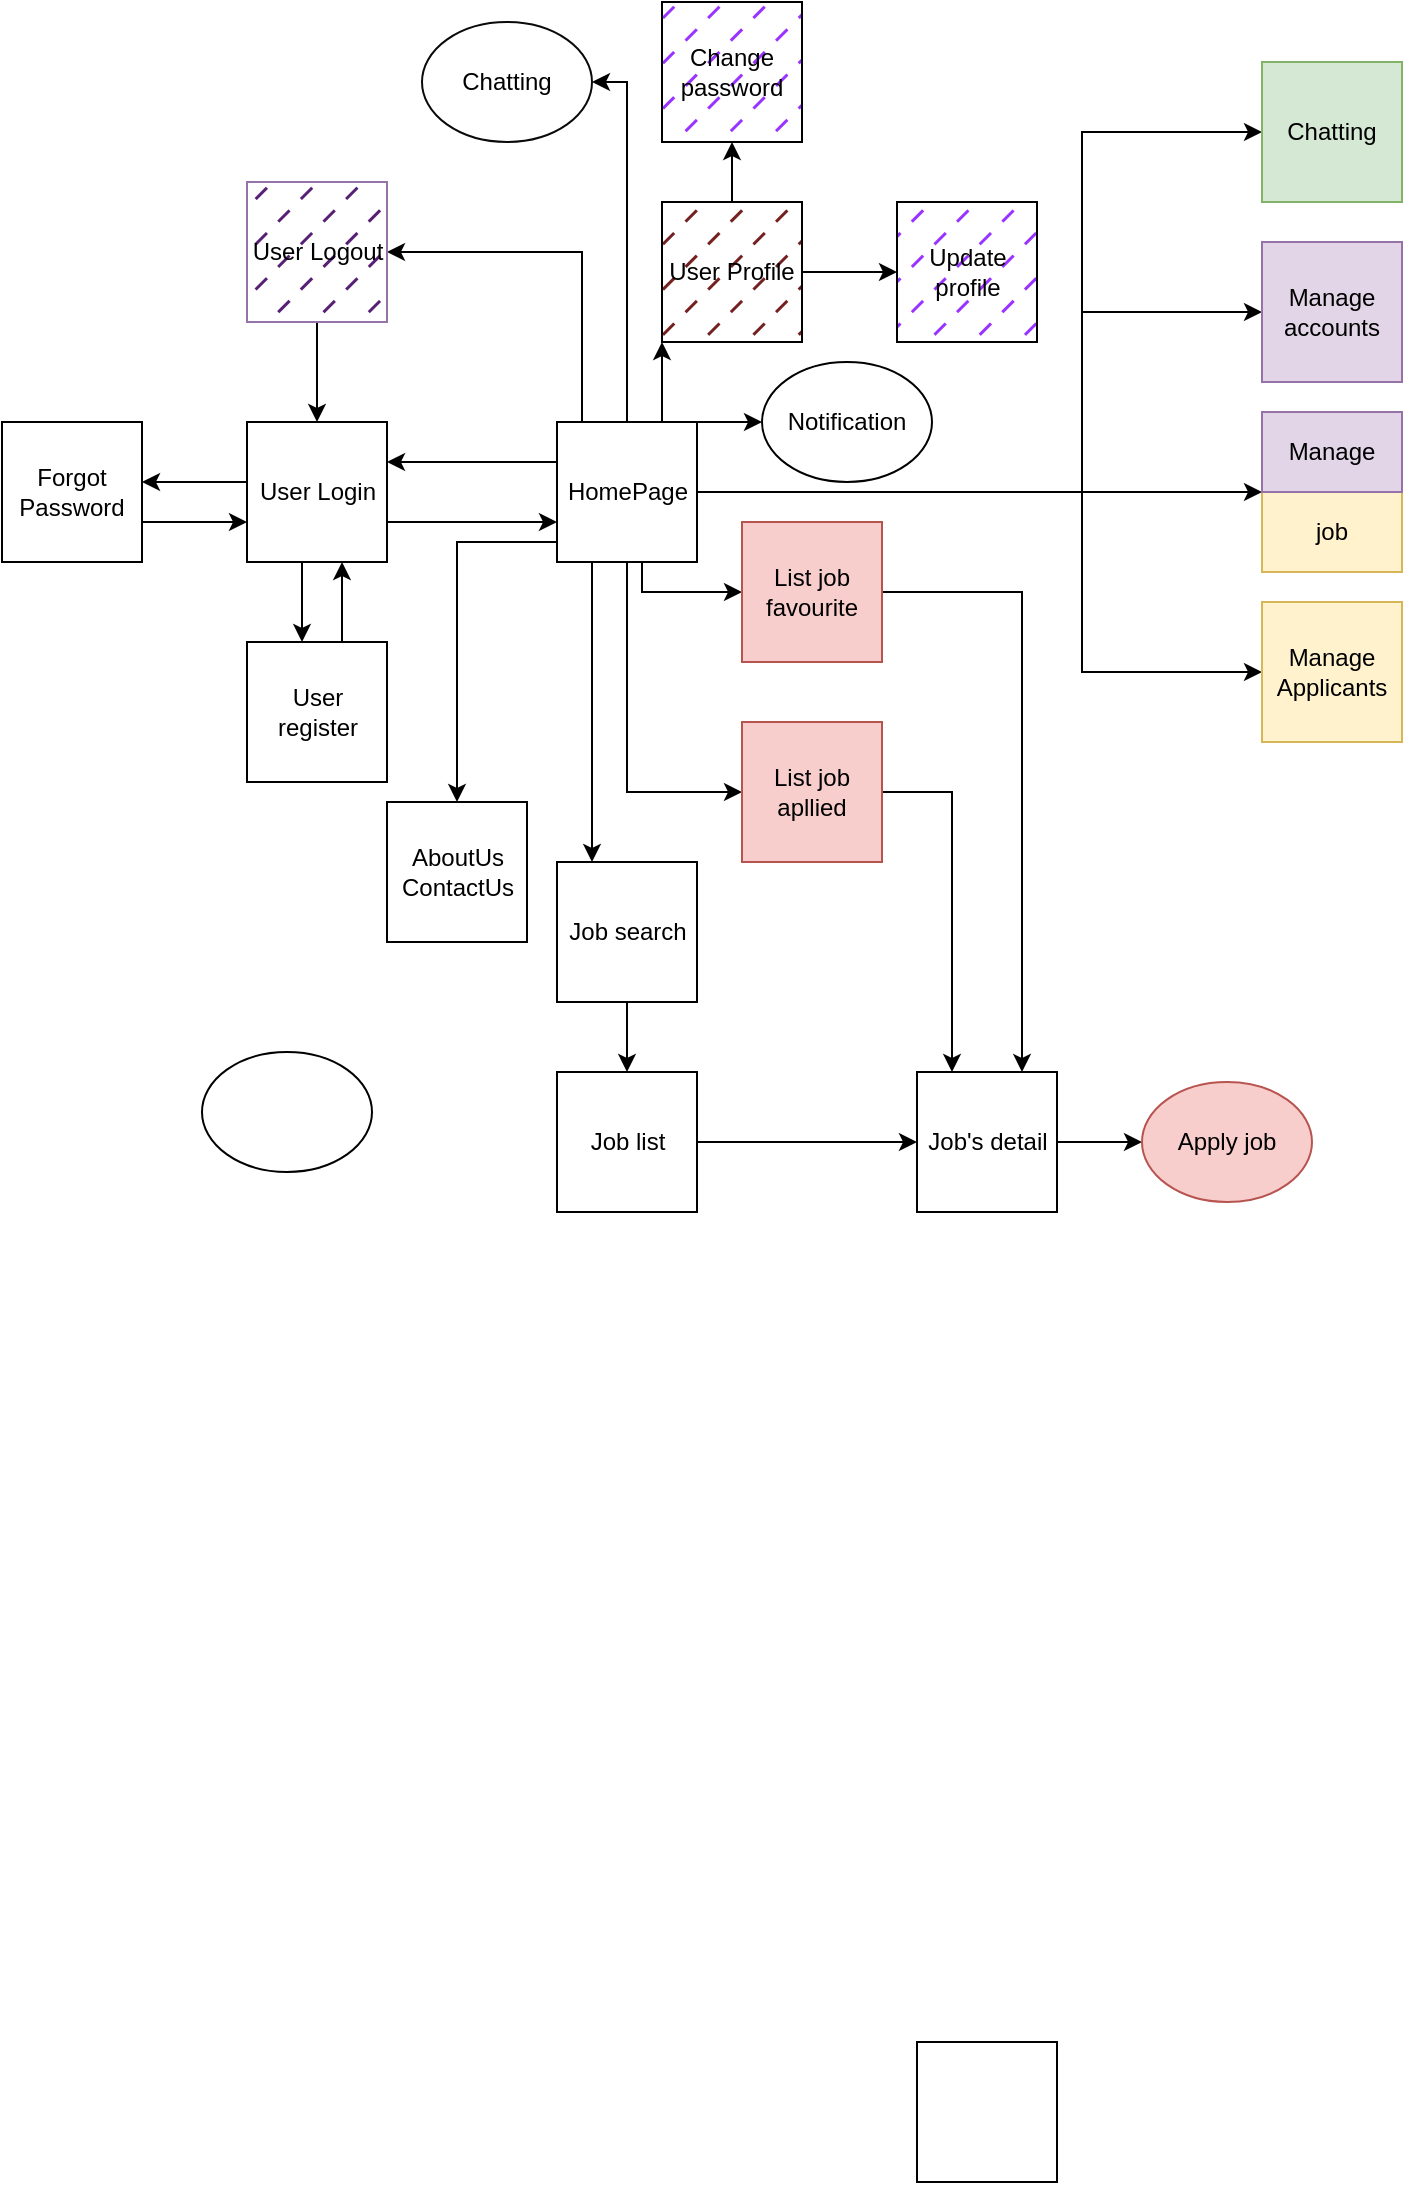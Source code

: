 <mxfile version="22.1.21" type="github">
  <diagram name="Trang-1" id="DwMynhKnTojVxTFCjsAo">
    <mxGraphModel dx="1101" dy="1813" grid="1" gridSize="10" guides="1" tooltips="1" connect="1" arrows="1" fold="1" page="1" pageScale="1" pageWidth="827" pageHeight="1169" math="0" shadow="0">
      <root>
        <mxCell id="0" />
        <mxCell id="1" parent="0" />
        <mxCell id="rk8uSaijc1zRN3GsCyd2-28" style="edgeStyle=orthogonalEdgeStyle;rounded=0;orthogonalLoop=1;jettySize=auto;html=1;entryX=1;entryY=0.5;entryDx=0;entryDy=0;" edge="1" parent="1" source="rk8uSaijc1zRN3GsCyd2-1" target="rk8uSaijc1zRN3GsCyd2-21">
          <mxGeometry relative="1" as="geometry">
            <Array as="points">
              <mxPoint x="360" y="115" />
            </Array>
          </mxGeometry>
        </mxCell>
        <mxCell id="rk8uSaijc1zRN3GsCyd2-42" style="edgeStyle=orthogonalEdgeStyle;rounded=0;orthogonalLoop=1;jettySize=auto;html=1;entryX=0;entryY=1;entryDx=0;entryDy=0;" edge="1" parent="1" source="rk8uSaijc1zRN3GsCyd2-1" target="rk8uSaijc1zRN3GsCyd2-10">
          <mxGeometry relative="1" as="geometry">
            <Array as="points">
              <mxPoint x="400" y="190" />
              <mxPoint x="400" y="190" />
            </Array>
          </mxGeometry>
        </mxCell>
        <mxCell id="rk8uSaijc1zRN3GsCyd2-47" style="edgeStyle=orthogonalEdgeStyle;rounded=0;orthogonalLoop=1;jettySize=auto;html=1;entryX=0.5;entryY=0;entryDx=0;entryDy=0;" edge="1" parent="1" source="rk8uSaijc1zRN3GsCyd2-1" target="rk8uSaijc1zRN3GsCyd2-3">
          <mxGeometry relative="1" as="geometry">
            <Array as="points">
              <mxPoint x="297" y="260" />
            </Array>
          </mxGeometry>
        </mxCell>
        <mxCell id="rk8uSaijc1zRN3GsCyd2-59" style="edgeStyle=orthogonalEdgeStyle;rounded=0;orthogonalLoop=1;jettySize=auto;html=1;entryX=0;entryY=0.5;entryDx=0;entryDy=0;" edge="1" parent="1" source="rk8uSaijc1zRN3GsCyd2-1" target="rk8uSaijc1zRN3GsCyd2-18">
          <mxGeometry relative="1" as="geometry">
            <Array as="points">
              <mxPoint x="610" y="235" />
              <mxPoint x="610" y="145" />
            </Array>
          </mxGeometry>
        </mxCell>
        <mxCell id="rk8uSaijc1zRN3GsCyd2-60" style="edgeStyle=orthogonalEdgeStyle;rounded=0;orthogonalLoop=1;jettySize=auto;html=1;entryX=0;entryY=0.5;entryDx=0;entryDy=0;" edge="1" parent="1" source="rk8uSaijc1zRN3GsCyd2-1" target="rk8uSaijc1zRN3GsCyd2-12">
          <mxGeometry relative="1" as="geometry">
            <mxPoint x="610" y="320" as="targetPoint" />
            <Array as="points">
              <mxPoint x="610" y="235" />
              <mxPoint x="610" y="325" />
            </Array>
          </mxGeometry>
        </mxCell>
        <mxCell id="rk8uSaijc1zRN3GsCyd2-61" style="edgeStyle=orthogonalEdgeStyle;rounded=0;orthogonalLoop=1;jettySize=auto;html=1;entryX=1;entryY=0.5;entryDx=0;entryDy=0;" edge="1" parent="1" source="rk8uSaijc1zRN3GsCyd2-1" target="rk8uSaijc1zRN3GsCyd2-22">
          <mxGeometry relative="1" as="geometry">
            <Array as="points">
              <mxPoint x="383" y="30" />
            </Array>
          </mxGeometry>
        </mxCell>
        <mxCell id="rk8uSaijc1zRN3GsCyd2-62" style="edgeStyle=orthogonalEdgeStyle;rounded=0;orthogonalLoop=1;jettySize=auto;html=1;entryX=0.25;entryY=0;entryDx=0;entryDy=0;" edge="1" parent="1" source="rk8uSaijc1zRN3GsCyd2-1" target="rk8uSaijc1zRN3GsCyd2-5">
          <mxGeometry relative="1" as="geometry">
            <Array as="points">
              <mxPoint x="365" y="290" />
              <mxPoint x="365" y="290" />
            </Array>
          </mxGeometry>
        </mxCell>
        <mxCell id="rk8uSaijc1zRN3GsCyd2-63" style="edgeStyle=orthogonalEdgeStyle;rounded=0;orthogonalLoop=1;jettySize=auto;html=1;entryX=0;entryY=0.5;entryDx=0;entryDy=0;" edge="1" parent="1" source="rk8uSaijc1zRN3GsCyd2-1" target="rk8uSaijc1zRN3GsCyd2-16">
          <mxGeometry relative="1" as="geometry">
            <Array as="points">
              <mxPoint x="390" y="285" />
            </Array>
          </mxGeometry>
        </mxCell>
        <mxCell id="rk8uSaijc1zRN3GsCyd2-64" style="edgeStyle=orthogonalEdgeStyle;rounded=0;orthogonalLoop=1;jettySize=auto;html=1;entryX=0;entryY=0.5;entryDx=0;entryDy=0;" edge="1" parent="1" source="rk8uSaijc1zRN3GsCyd2-1" target="rk8uSaijc1zRN3GsCyd2-17">
          <mxGeometry relative="1" as="geometry">
            <Array as="points">
              <mxPoint x="383" y="385" />
            </Array>
          </mxGeometry>
        </mxCell>
        <mxCell id="rk8uSaijc1zRN3GsCyd2-67" style="edgeStyle=orthogonalEdgeStyle;rounded=0;orthogonalLoop=1;jettySize=auto;html=1;" edge="1" parent="1" source="rk8uSaijc1zRN3GsCyd2-1" target="rk8uSaijc1zRN3GsCyd2-25">
          <mxGeometry relative="1" as="geometry">
            <Array as="points">
              <mxPoint x="430" y="200" />
              <mxPoint x="430" y="200" />
            </Array>
          </mxGeometry>
        </mxCell>
        <mxCell id="rk8uSaijc1zRN3GsCyd2-69" style="edgeStyle=orthogonalEdgeStyle;rounded=0;orthogonalLoop=1;jettySize=auto;html=1;entryX=0;entryY=0.5;entryDx=0;entryDy=0;" edge="1" parent="1" source="rk8uSaijc1zRN3GsCyd2-1" target="rk8uSaijc1zRN3GsCyd2-19">
          <mxGeometry relative="1" as="geometry">
            <Array as="points">
              <mxPoint x="610" y="235" />
              <mxPoint x="610" y="55" />
            </Array>
          </mxGeometry>
        </mxCell>
        <mxCell id="rk8uSaijc1zRN3GsCyd2-78" style="edgeStyle=orthogonalEdgeStyle;rounded=0;orthogonalLoop=1;jettySize=auto;html=1;" edge="1" parent="1" source="rk8uSaijc1zRN3GsCyd2-1">
          <mxGeometry relative="1" as="geometry">
            <mxPoint x="700" y="235" as="targetPoint" />
          </mxGeometry>
        </mxCell>
        <mxCell id="rk8uSaijc1zRN3GsCyd2-79" value="" style="edgeStyle=orthogonalEdgeStyle;rounded=0;orthogonalLoop=1;jettySize=auto;html=1;" edge="1" parent="1" source="rk8uSaijc1zRN3GsCyd2-1" target="rk8uSaijc1zRN3GsCyd2-13">
          <mxGeometry relative="1" as="geometry">
            <Array as="points">
              <mxPoint x="310" y="220" />
              <mxPoint x="310" y="220" />
            </Array>
          </mxGeometry>
        </mxCell>
        <mxCell id="rk8uSaijc1zRN3GsCyd2-1" value="HomePage" style="whiteSpace=wrap;html=1;aspect=fixed;" vertex="1" parent="1">
          <mxGeometry x="347.5" y="200" width="70" height="70" as="geometry" />
        </mxCell>
        <mxCell id="rk8uSaijc1zRN3GsCyd2-3" value="AboutUs&lt;br&gt;ContactUs" style="whiteSpace=wrap;html=1;aspect=fixed;" vertex="1" parent="1">
          <mxGeometry x="262.5" y="390" width="70" height="70" as="geometry" />
        </mxCell>
        <mxCell id="rk8uSaijc1zRN3GsCyd2-84" value="" style="edgeStyle=orthogonalEdgeStyle;rounded=0;orthogonalLoop=1;jettySize=auto;html=1;" edge="1" parent="1" source="rk8uSaijc1zRN3GsCyd2-4" target="rk8uSaijc1zRN3GsCyd2-13">
          <mxGeometry relative="1" as="geometry">
            <Array as="points">
              <mxPoint x="240" y="290" />
              <mxPoint x="240" y="290" />
            </Array>
          </mxGeometry>
        </mxCell>
        <mxCell id="rk8uSaijc1zRN3GsCyd2-4" value="User register" style="whiteSpace=wrap;html=1;aspect=fixed;" vertex="1" parent="1">
          <mxGeometry x="192.5" y="310" width="70" height="70" as="geometry" />
        </mxCell>
        <mxCell id="rk8uSaijc1zRN3GsCyd2-49" style="edgeStyle=orthogonalEdgeStyle;rounded=0;orthogonalLoop=1;jettySize=auto;html=1;entryX=0.5;entryY=0;entryDx=0;entryDy=0;" edge="1" parent="1" source="rk8uSaijc1zRN3GsCyd2-5" target="rk8uSaijc1zRN3GsCyd2-26">
          <mxGeometry relative="1" as="geometry" />
        </mxCell>
        <mxCell id="rk8uSaijc1zRN3GsCyd2-5" value="Job search" style="whiteSpace=wrap;html=1;aspect=fixed;" vertex="1" parent="1">
          <mxGeometry x="347.5" y="420" width="70" height="70" as="geometry" />
        </mxCell>
        <mxCell id="rk8uSaijc1zRN3GsCyd2-54" value="" style="edgeStyle=orthogonalEdgeStyle;rounded=0;orthogonalLoop=1;jettySize=auto;html=1;" edge="1" parent="1" source="rk8uSaijc1zRN3GsCyd2-6" target="rk8uSaijc1zRN3GsCyd2-24">
          <mxGeometry relative="1" as="geometry" />
        </mxCell>
        <mxCell id="rk8uSaijc1zRN3GsCyd2-6" value="Job&#39;s detail" style="whiteSpace=wrap;html=1;aspect=fixed;" vertex="1" parent="1">
          <mxGeometry x="527.5" y="525" width="70" height="70" as="geometry" />
        </mxCell>
        <mxCell id="rk8uSaijc1zRN3GsCyd2-8" value="" style="whiteSpace=wrap;html=1;aspect=fixed;" vertex="1" parent="1">
          <mxGeometry x="527.5" y="1010" width="70" height="70" as="geometry" />
        </mxCell>
        <mxCell id="rk8uSaijc1zRN3GsCyd2-9" value="Update profile" style="whiteSpace=wrap;html=1;aspect=fixed;fillColor=#9933FF;fillStyle=dashed;" vertex="1" parent="1">
          <mxGeometry x="517.5" y="90" width="70" height="70" as="geometry" />
        </mxCell>
        <mxCell id="rk8uSaijc1zRN3GsCyd2-43" style="edgeStyle=orthogonalEdgeStyle;rounded=0;orthogonalLoop=1;jettySize=auto;html=1;entryX=0;entryY=0.5;entryDx=0;entryDy=0;" edge="1" parent="1" source="rk8uSaijc1zRN3GsCyd2-10" target="rk8uSaijc1zRN3GsCyd2-9">
          <mxGeometry relative="1" as="geometry" />
        </mxCell>
        <mxCell id="rk8uSaijc1zRN3GsCyd2-44" value="" style="edgeStyle=orthogonalEdgeStyle;rounded=0;orthogonalLoop=1;jettySize=auto;html=1;" edge="1" parent="1" source="rk8uSaijc1zRN3GsCyd2-10" target="rk8uSaijc1zRN3GsCyd2-15">
          <mxGeometry relative="1" as="geometry" />
        </mxCell>
        <mxCell id="rk8uSaijc1zRN3GsCyd2-10" value="User Profile" style="whiteSpace=wrap;html=1;aspect=fixed;fillColor=#742020;fillStyle=dashed;" vertex="1" parent="1">
          <mxGeometry x="400" y="90" width="70" height="70" as="geometry" />
        </mxCell>
        <mxCell id="rk8uSaijc1zRN3GsCyd2-12" value="Manage Applicants" style="whiteSpace=wrap;html=1;aspect=fixed;fillColor=#fff2cc;strokeColor=#d6b656;" vertex="1" parent="1">
          <mxGeometry x="700" y="290" width="70" height="70" as="geometry" />
        </mxCell>
        <mxCell id="rk8uSaijc1zRN3GsCyd2-40" value="" style="edgeStyle=orthogonalEdgeStyle;rounded=0;orthogonalLoop=1;jettySize=auto;html=1;" edge="1" parent="1" source="rk8uSaijc1zRN3GsCyd2-13" target="rk8uSaijc1zRN3GsCyd2-14">
          <mxGeometry relative="1" as="geometry">
            <Array as="points">
              <mxPoint x="170" y="230" />
              <mxPoint x="170" y="230" />
            </Array>
          </mxGeometry>
        </mxCell>
        <mxCell id="rk8uSaijc1zRN3GsCyd2-80" value="" style="edgeStyle=orthogonalEdgeStyle;rounded=0;orthogonalLoop=1;jettySize=auto;html=1;" edge="1" parent="1" source="rk8uSaijc1zRN3GsCyd2-13" target="rk8uSaijc1zRN3GsCyd2-1">
          <mxGeometry relative="1" as="geometry">
            <Array as="points">
              <mxPoint x="310" y="250" />
              <mxPoint x="310" y="250" />
            </Array>
          </mxGeometry>
        </mxCell>
        <mxCell id="rk8uSaijc1zRN3GsCyd2-83" value="" style="edgeStyle=orthogonalEdgeStyle;rounded=0;orthogonalLoop=1;jettySize=auto;html=1;" edge="1" parent="1" source="rk8uSaijc1zRN3GsCyd2-13" target="rk8uSaijc1zRN3GsCyd2-4">
          <mxGeometry relative="1" as="geometry">
            <Array as="points">
              <mxPoint x="220" y="290" />
              <mxPoint x="220" y="290" />
            </Array>
          </mxGeometry>
        </mxCell>
        <mxCell id="rk8uSaijc1zRN3GsCyd2-13" value="User Login" style="whiteSpace=wrap;html=1;aspect=fixed;" vertex="1" parent="1">
          <mxGeometry x="192.5" y="200" width="70" height="70" as="geometry" />
        </mxCell>
        <mxCell id="rk8uSaijc1zRN3GsCyd2-85" value="" style="edgeStyle=orthogonalEdgeStyle;rounded=0;orthogonalLoop=1;jettySize=auto;html=1;" edge="1" parent="1" source="rk8uSaijc1zRN3GsCyd2-14" target="rk8uSaijc1zRN3GsCyd2-13">
          <mxGeometry relative="1" as="geometry">
            <Array as="points">
              <mxPoint x="170" y="250" />
              <mxPoint x="170" y="250" />
            </Array>
          </mxGeometry>
        </mxCell>
        <mxCell id="rk8uSaijc1zRN3GsCyd2-14" value="Forgot Password" style="whiteSpace=wrap;html=1;aspect=fixed;" vertex="1" parent="1">
          <mxGeometry x="70" y="200" width="70" height="70" as="geometry" />
        </mxCell>
        <mxCell id="rk8uSaijc1zRN3GsCyd2-15" value="Change password" style="whiteSpace=wrap;html=1;aspect=fixed;fillStyle=dashed;fillColor=#9933FF;" vertex="1" parent="1">
          <mxGeometry x="400" y="-10" width="70" height="70" as="geometry" />
        </mxCell>
        <mxCell id="rk8uSaijc1zRN3GsCyd2-65" style="edgeStyle=orthogonalEdgeStyle;rounded=0;orthogonalLoop=1;jettySize=auto;html=1;entryX=0.75;entryY=0;entryDx=0;entryDy=0;" edge="1" parent="1" source="rk8uSaijc1zRN3GsCyd2-16" target="rk8uSaijc1zRN3GsCyd2-6">
          <mxGeometry relative="1" as="geometry" />
        </mxCell>
        <mxCell id="rk8uSaijc1zRN3GsCyd2-16" value="List job favourite" style="whiteSpace=wrap;html=1;aspect=fixed;fillColor=#f8cecc;strokeColor=#b85450;" vertex="1" parent="1">
          <mxGeometry x="440" y="250" width="70" height="70" as="geometry" />
        </mxCell>
        <mxCell id="rk8uSaijc1zRN3GsCyd2-66" style="edgeStyle=orthogonalEdgeStyle;rounded=0;orthogonalLoop=1;jettySize=auto;html=1;entryX=0.25;entryY=0;entryDx=0;entryDy=0;" edge="1" parent="1" source="rk8uSaijc1zRN3GsCyd2-17" target="rk8uSaijc1zRN3GsCyd2-6">
          <mxGeometry relative="1" as="geometry" />
        </mxCell>
        <mxCell id="rk8uSaijc1zRN3GsCyd2-17" value="List job apllied" style="whiteSpace=wrap;html=1;aspect=fixed;fillColor=#f8cecc;strokeColor=#b85450;" vertex="1" parent="1">
          <mxGeometry x="440" y="350" width="70" height="70" as="geometry" />
        </mxCell>
        <mxCell id="rk8uSaijc1zRN3GsCyd2-18" value="Manage accounts" style="whiteSpace=wrap;html=1;aspect=fixed;fillColor=#e1d5e7;strokeColor=#9673a6;" vertex="1" parent="1">
          <mxGeometry x="700" y="110" width="70" height="70" as="geometry" />
        </mxCell>
        <mxCell id="rk8uSaijc1zRN3GsCyd2-19" value="Chatting" style="whiteSpace=wrap;html=1;aspect=fixed;fillColor=#d5e8d4;strokeColor=#82b366;" vertex="1" parent="1">
          <mxGeometry x="700" y="20" width="70" height="70" as="geometry" />
        </mxCell>
        <mxCell id="rk8uSaijc1zRN3GsCyd2-29" style="edgeStyle=orthogonalEdgeStyle;rounded=0;orthogonalLoop=1;jettySize=auto;html=1;entryX=0.5;entryY=0;entryDx=0;entryDy=0;" edge="1" parent="1" source="rk8uSaijc1zRN3GsCyd2-21" target="rk8uSaijc1zRN3GsCyd2-13">
          <mxGeometry relative="1" as="geometry" />
        </mxCell>
        <mxCell id="rk8uSaijc1zRN3GsCyd2-21" value="User Logout" style="whiteSpace=wrap;html=1;aspect=fixed;fillStyle=dashed;fillColor=#582074;strokeColor=#9673a6;" vertex="1" parent="1">
          <mxGeometry x="192.5" y="80" width="70" height="70" as="geometry" />
        </mxCell>
        <mxCell id="rk8uSaijc1zRN3GsCyd2-22" value="Chatting" style="ellipse;whiteSpace=wrap;html=1;strokeColor=#0a090b;fillStyle=dashed;" vertex="1" parent="1">
          <mxGeometry x="280" width="85" height="60" as="geometry" />
        </mxCell>
        <mxCell id="rk8uSaijc1zRN3GsCyd2-23" value="" style="ellipse;whiteSpace=wrap;html=1;" vertex="1" parent="1">
          <mxGeometry x="170" y="515" width="85" height="60" as="geometry" />
        </mxCell>
        <mxCell id="rk8uSaijc1zRN3GsCyd2-24" value="Apply job" style="ellipse;whiteSpace=wrap;html=1;fillColor=#f8cecc;strokeColor=#b85450;" vertex="1" parent="1">
          <mxGeometry x="640" y="530" width="85" height="60" as="geometry" />
        </mxCell>
        <mxCell id="rk8uSaijc1zRN3GsCyd2-25" value="Notification" style="ellipse;whiteSpace=wrap;html=1;" vertex="1" parent="1">
          <mxGeometry x="450" y="170" width="85" height="60" as="geometry" />
        </mxCell>
        <mxCell id="rk8uSaijc1zRN3GsCyd2-53" value="" style="edgeStyle=orthogonalEdgeStyle;rounded=0;orthogonalLoop=1;jettySize=auto;html=1;" edge="1" parent="1" source="rk8uSaijc1zRN3GsCyd2-26" target="rk8uSaijc1zRN3GsCyd2-6">
          <mxGeometry relative="1" as="geometry" />
        </mxCell>
        <mxCell id="rk8uSaijc1zRN3GsCyd2-26" value="Job list" style="whiteSpace=wrap;html=1;aspect=fixed;" vertex="1" parent="1">
          <mxGeometry x="347.5" y="525" width="70" height="70" as="geometry" />
        </mxCell>
        <mxCell id="rk8uSaijc1zRN3GsCyd2-76" value="job" style="rounded=0;whiteSpace=wrap;html=1;fillColor=#fff2cc;strokeColor=#d6b656;" vertex="1" parent="1">
          <mxGeometry x="700" y="235" width="70" height="40" as="geometry" />
        </mxCell>
        <mxCell id="rk8uSaijc1zRN3GsCyd2-77" value="Manage" style="rounded=0;whiteSpace=wrap;html=1;fillColor=#e1d5e7;strokeColor=#9673a6;" vertex="1" parent="1">
          <mxGeometry x="700" y="195" width="70" height="40" as="geometry" />
        </mxCell>
      </root>
    </mxGraphModel>
  </diagram>
</mxfile>
